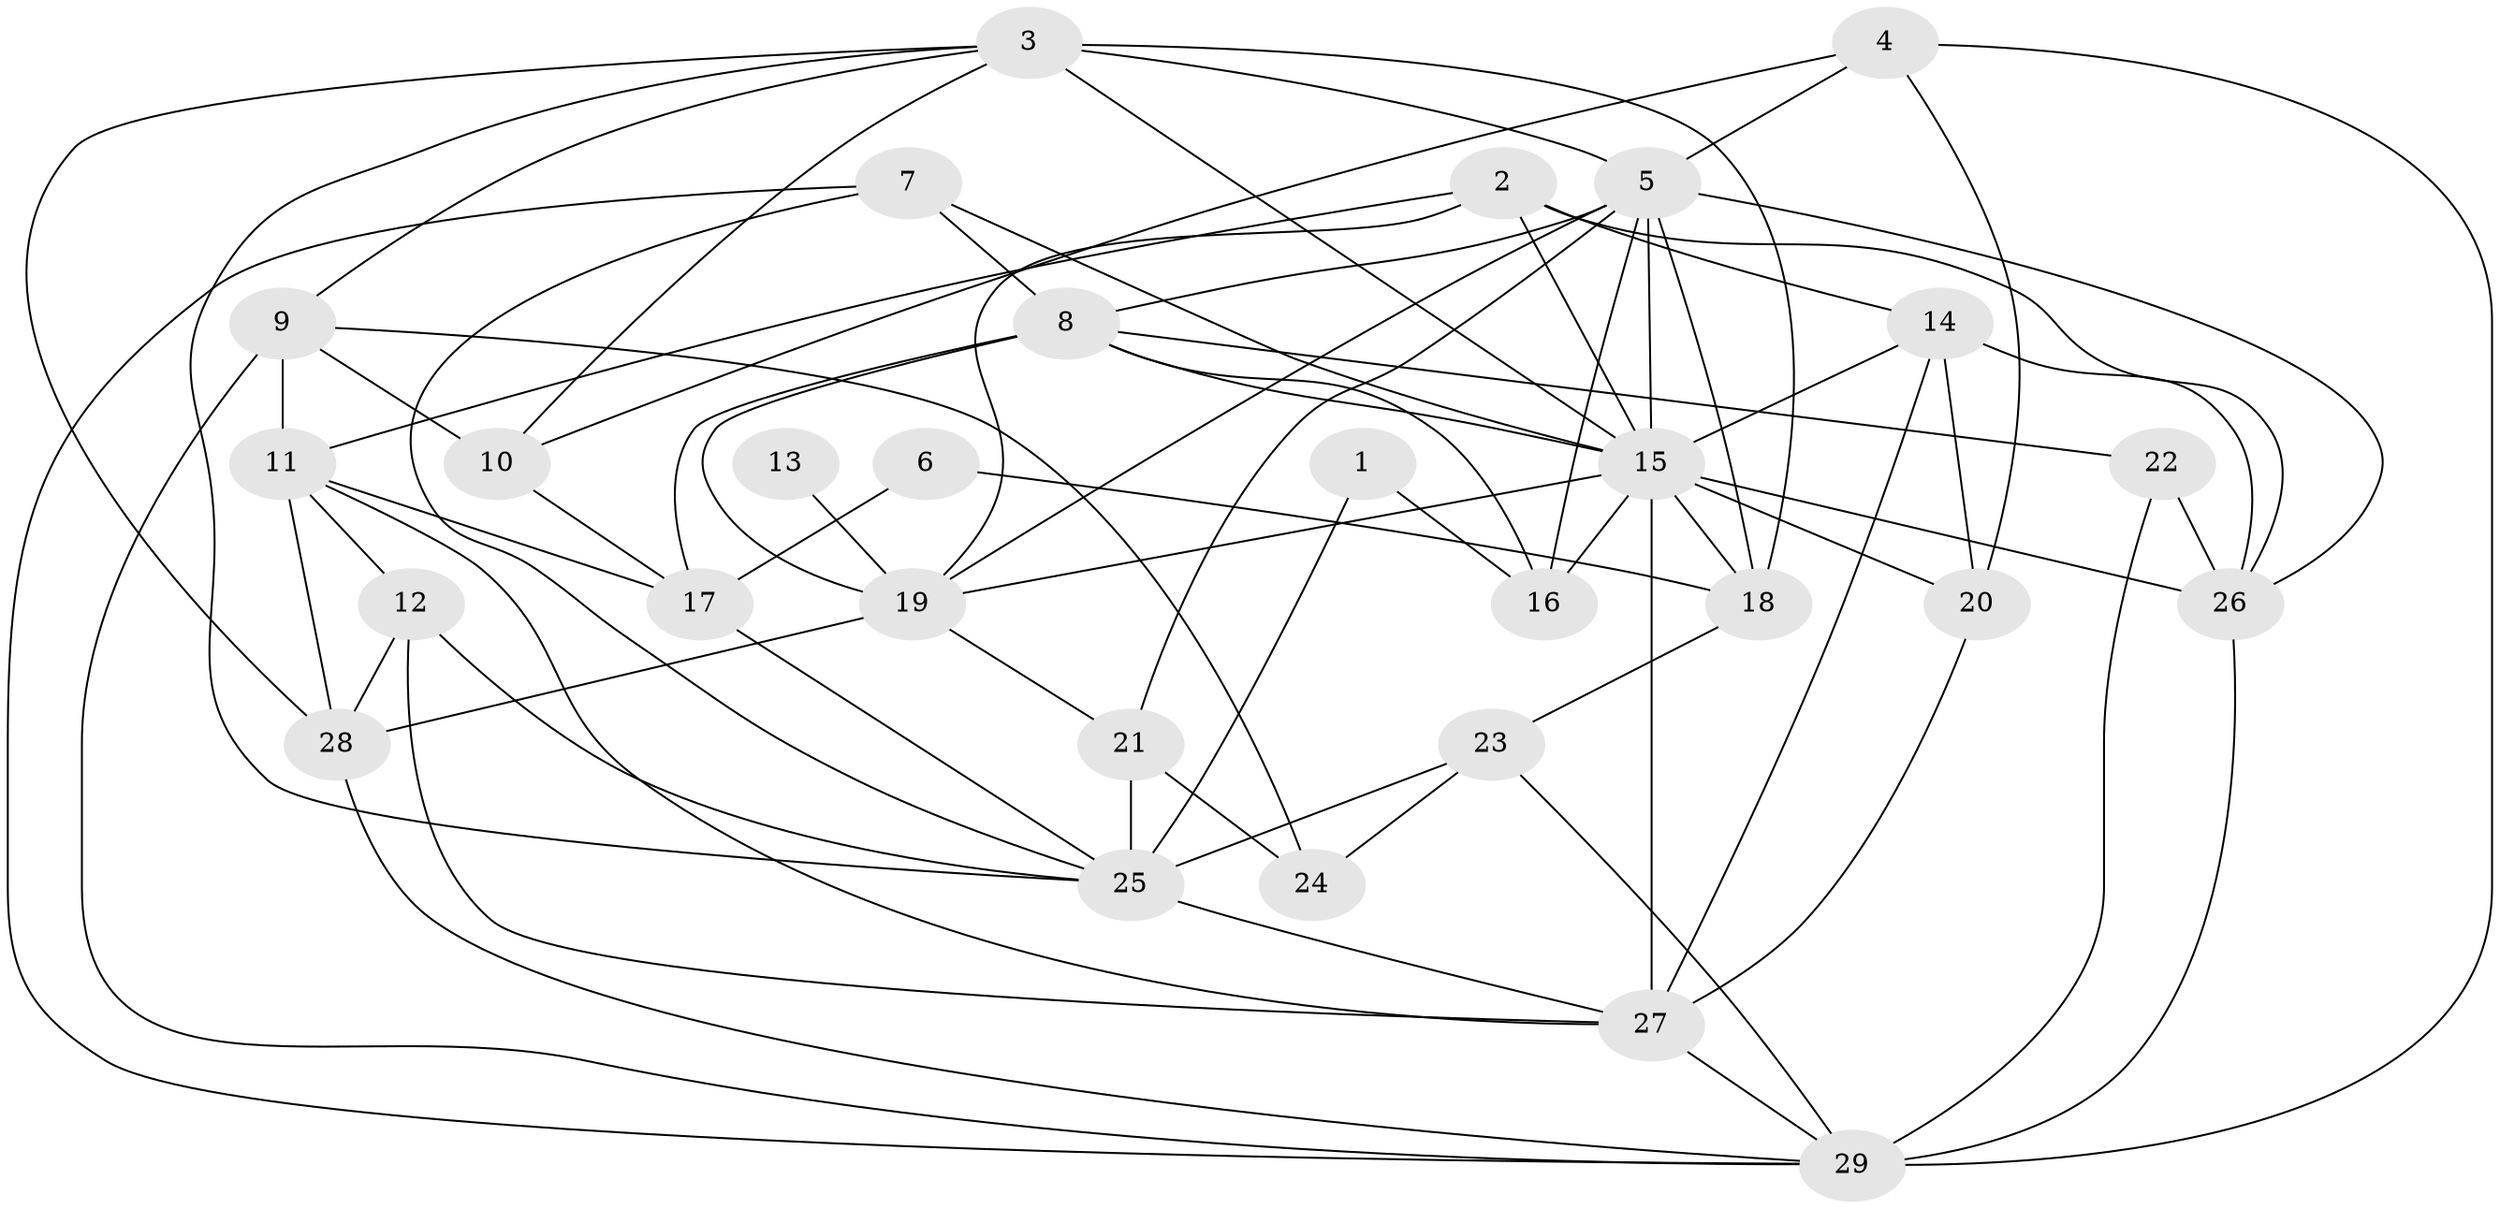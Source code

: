 // original degree distribution, {3: 0.25862068965517243, 4: 0.2413793103448276, 6: 0.13793103448275862, 5: 0.20689655172413793, 2: 0.13793103448275862, 7: 0.017241379310344827}
// Generated by graph-tools (version 1.1) at 2025/02/03/09/25 03:02:11]
// undirected, 29 vertices, 75 edges
graph export_dot {
graph [start="1"]
  node [color=gray90,style=filled];
  1;
  2;
  3;
  4;
  5;
  6;
  7;
  8;
  9;
  10;
  11;
  12;
  13;
  14;
  15;
  16;
  17;
  18;
  19;
  20;
  21;
  22;
  23;
  24;
  25;
  26;
  27;
  28;
  29;
  1 -- 16 [weight=1.0];
  1 -- 25 [weight=1.0];
  2 -- 11 [weight=1.0];
  2 -- 14 [weight=1.0];
  2 -- 15 [weight=1.0];
  2 -- 19 [weight=1.0];
  2 -- 26 [weight=1.0];
  3 -- 5 [weight=1.0];
  3 -- 9 [weight=1.0];
  3 -- 10 [weight=1.0];
  3 -- 15 [weight=2.0];
  3 -- 18 [weight=1.0];
  3 -- 25 [weight=1.0];
  3 -- 28 [weight=1.0];
  4 -- 5 [weight=1.0];
  4 -- 10 [weight=1.0];
  4 -- 20 [weight=1.0];
  4 -- 29 [weight=1.0];
  5 -- 8 [weight=1.0];
  5 -- 15 [weight=1.0];
  5 -- 16 [weight=1.0];
  5 -- 18 [weight=2.0];
  5 -- 19 [weight=1.0];
  5 -- 21 [weight=1.0];
  5 -- 26 [weight=1.0];
  6 -- 17 [weight=1.0];
  6 -- 18 [weight=1.0];
  7 -- 8 [weight=1.0];
  7 -- 15 [weight=1.0];
  7 -- 25 [weight=1.0];
  7 -- 29 [weight=1.0];
  8 -- 15 [weight=2.0];
  8 -- 16 [weight=1.0];
  8 -- 17 [weight=1.0];
  8 -- 19 [weight=1.0];
  8 -- 22 [weight=1.0];
  9 -- 10 [weight=1.0];
  9 -- 11 [weight=1.0];
  9 -- 24 [weight=1.0];
  9 -- 29 [weight=1.0];
  10 -- 17 [weight=1.0];
  11 -- 12 [weight=2.0];
  11 -- 17 [weight=1.0];
  11 -- 27 [weight=1.0];
  11 -- 28 [weight=1.0];
  12 -- 25 [weight=1.0];
  12 -- 27 [weight=1.0];
  12 -- 28 [weight=1.0];
  13 -- 19 [weight=2.0];
  14 -- 15 [weight=2.0];
  14 -- 20 [weight=1.0];
  14 -- 26 [weight=1.0];
  14 -- 27 [weight=1.0];
  15 -- 16 [weight=2.0];
  15 -- 18 [weight=1.0];
  15 -- 19 [weight=1.0];
  15 -- 20 [weight=1.0];
  15 -- 26 [weight=1.0];
  15 -- 27 [weight=2.0];
  17 -- 25 [weight=1.0];
  18 -- 23 [weight=1.0];
  19 -- 21 [weight=1.0];
  19 -- 28 [weight=1.0];
  20 -- 27 [weight=1.0];
  21 -- 24 [weight=1.0];
  21 -- 25 [weight=1.0];
  22 -- 26 [weight=1.0];
  22 -- 29 [weight=1.0];
  23 -- 24 [weight=1.0];
  23 -- 25 [weight=2.0];
  23 -- 29 [weight=2.0];
  25 -- 27 [weight=1.0];
  26 -- 29 [weight=1.0];
  27 -- 29 [weight=1.0];
  28 -- 29 [weight=1.0];
}
